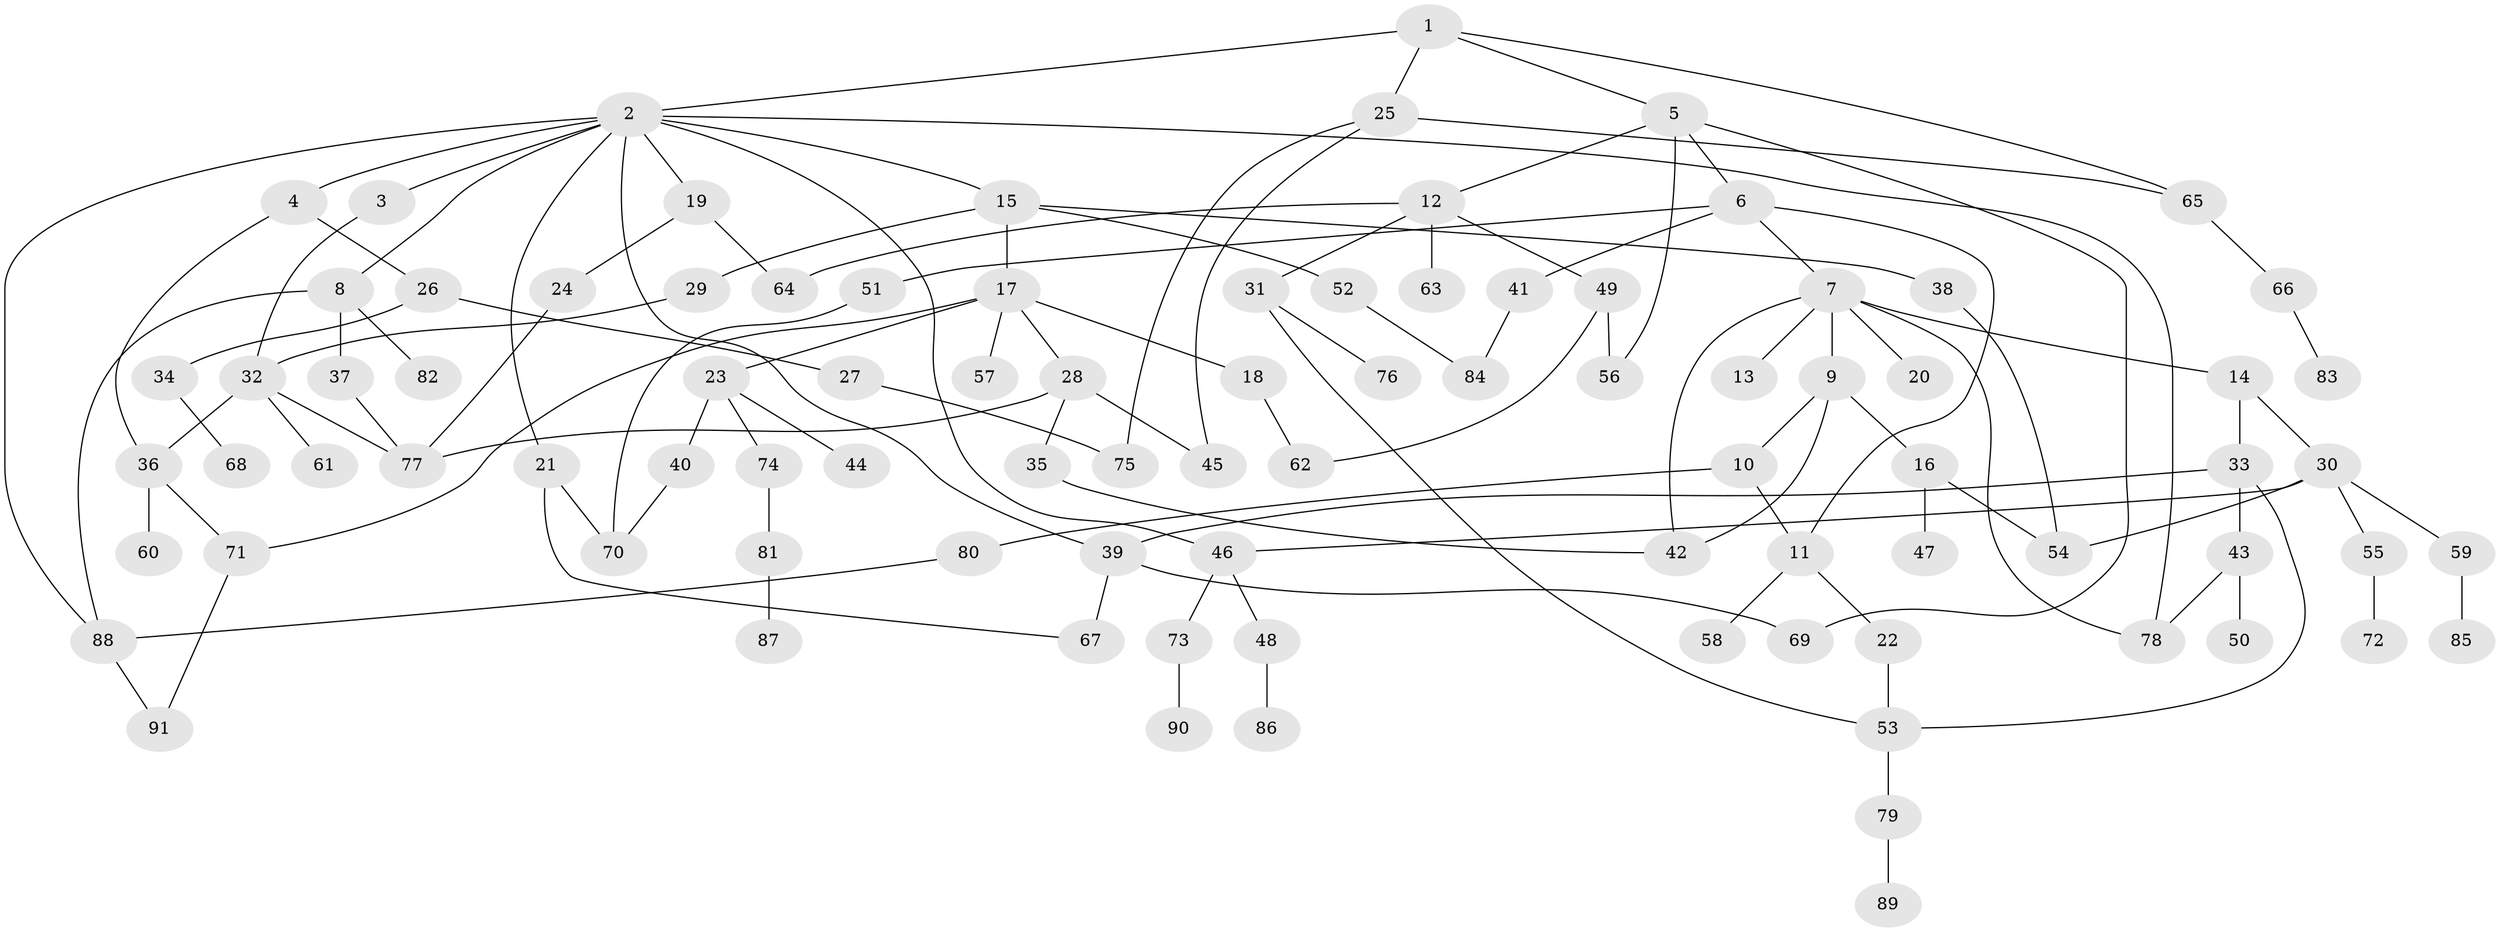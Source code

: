 // Generated by graph-tools (version 1.1) at 2025/10/02/27/25 16:10:53]
// undirected, 91 vertices, 121 edges
graph export_dot {
graph [start="1"]
  node [color=gray90,style=filled];
  1;
  2;
  3;
  4;
  5;
  6;
  7;
  8;
  9;
  10;
  11;
  12;
  13;
  14;
  15;
  16;
  17;
  18;
  19;
  20;
  21;
  22;
  23;
  24;
  25;
  26;
  27;
  28;
  29;
  30;
  31;
  32;
  33;
  34;
  35;
  36;
  37;
  38;
  39;
  40;
  41;
  42;
  43;
  44;
  45;
  46;
  47;
  48;
  49;
  50;
  51;
  52;
  53;
  54;
  55;
  56;
  57;
  58;
  59;
  60;
  61;
  62;
  63;
  64;
  65;
  66;
  67;
  68;
  69;
  70;
  71;
  72;
  73;
  74;
  75;
  76;
  77;
  78;
  79;
  80;
  81;
  82;
  83;
  84;
  85;
  86;
  87;
  88;
  89;
  90;
  91;
  1 -- 2;
  1 -- 5;
  1 -- 25;
  1 -- 65;
  2 -- 3;
  2 -- 4;
  2 -- 8;
  2 -- 15;
  2 -- 19;
  2 -- 21;
  2 -- 39;
  2 -- 78;
  2 -- 88;
  2 -- 46;
  3 -- 32;
  4 -- 26;
  4 -- 36;
  5 -- 6;
  5 -- 12;
  5 -- 69;
  5 -- 56;
  6 -- 7;
  6 -- 41;
  6 -- 51;
  6 -- 11;
  7 -- 9;
  7 -- 13;
  7 -- 14;
  7 -- 20;
  7 -- 78;
  7 -- 42;
  8 -- 37;
  8 -- 82;
  8 -- 88;
  9 -- 10;
  9 -- 16;
  9 -- 42;
  10 -- 11;
  10 -- 80;
  11 -- 22;
  11 -- 58;
  12 -- 31;
  12 -- 49;
  12 -- 63;
  12 -- 64;
  14 -- 30;
  14 -- 33;
  15 -- 17;
  15 -- 29;
  15 -- 38;
  15 -- 52;
  16 -- 47;
  16 -- 54;
  17 -- 18;
  17 -- 23;
  17 -- 28;
  17 -- 57;
  17 -- 71;
  18 -- 62;
  19 -- 24;
  19 -- 64;
  21 -- 70;
  21 -- 67;
  22 -- 53;
  23 -- 40;
  23 -- 44;
  23 -- 74;
  24 -- 77;
  25 -- 65;
  25 -- 75;
  25 -- 45;
  26 -- 27;
  26 -- 34;
  27 -- 75;
  28 -- 35;
  28 -- 45;
  28 -- 77;
  29 -- 32;
  30 -- 46;
  30 -- 55;
  30 -- 59;
  30 -- 54;
  31 -- 53;
  31 -- 76;
  32 -- 36;
  32 -- 61;
  32 -- 77;
  33 -- 43;
  33 -- 53;
  33 -- 39;
  34 -- 68;
  35 -- 42;
  36 -- 60;
  36 -- 71;
  37 -- 77;
  38 -- 54;
  39 -- 67;
  39 -- 69;
  40 -- 70;
  41 -- 84;
  43 -- 50;
  43 -- 78;
  46 -- 48;
  46 -- 73;
  48 -- 86;
  49 -- 56;
  49 -- 62;
  51 -- 70;
  52 -- 84;
  53 -- 79;
  55 -- 72;
  59 -- 85;
  65 -- 66;
  66 -- 83;
  71 -- 91;
  73 -- 90;
  74 -- 81;
  79 -- 89;
  80 -- 88;
  81 -- 87;
  88 -- 91;
}
